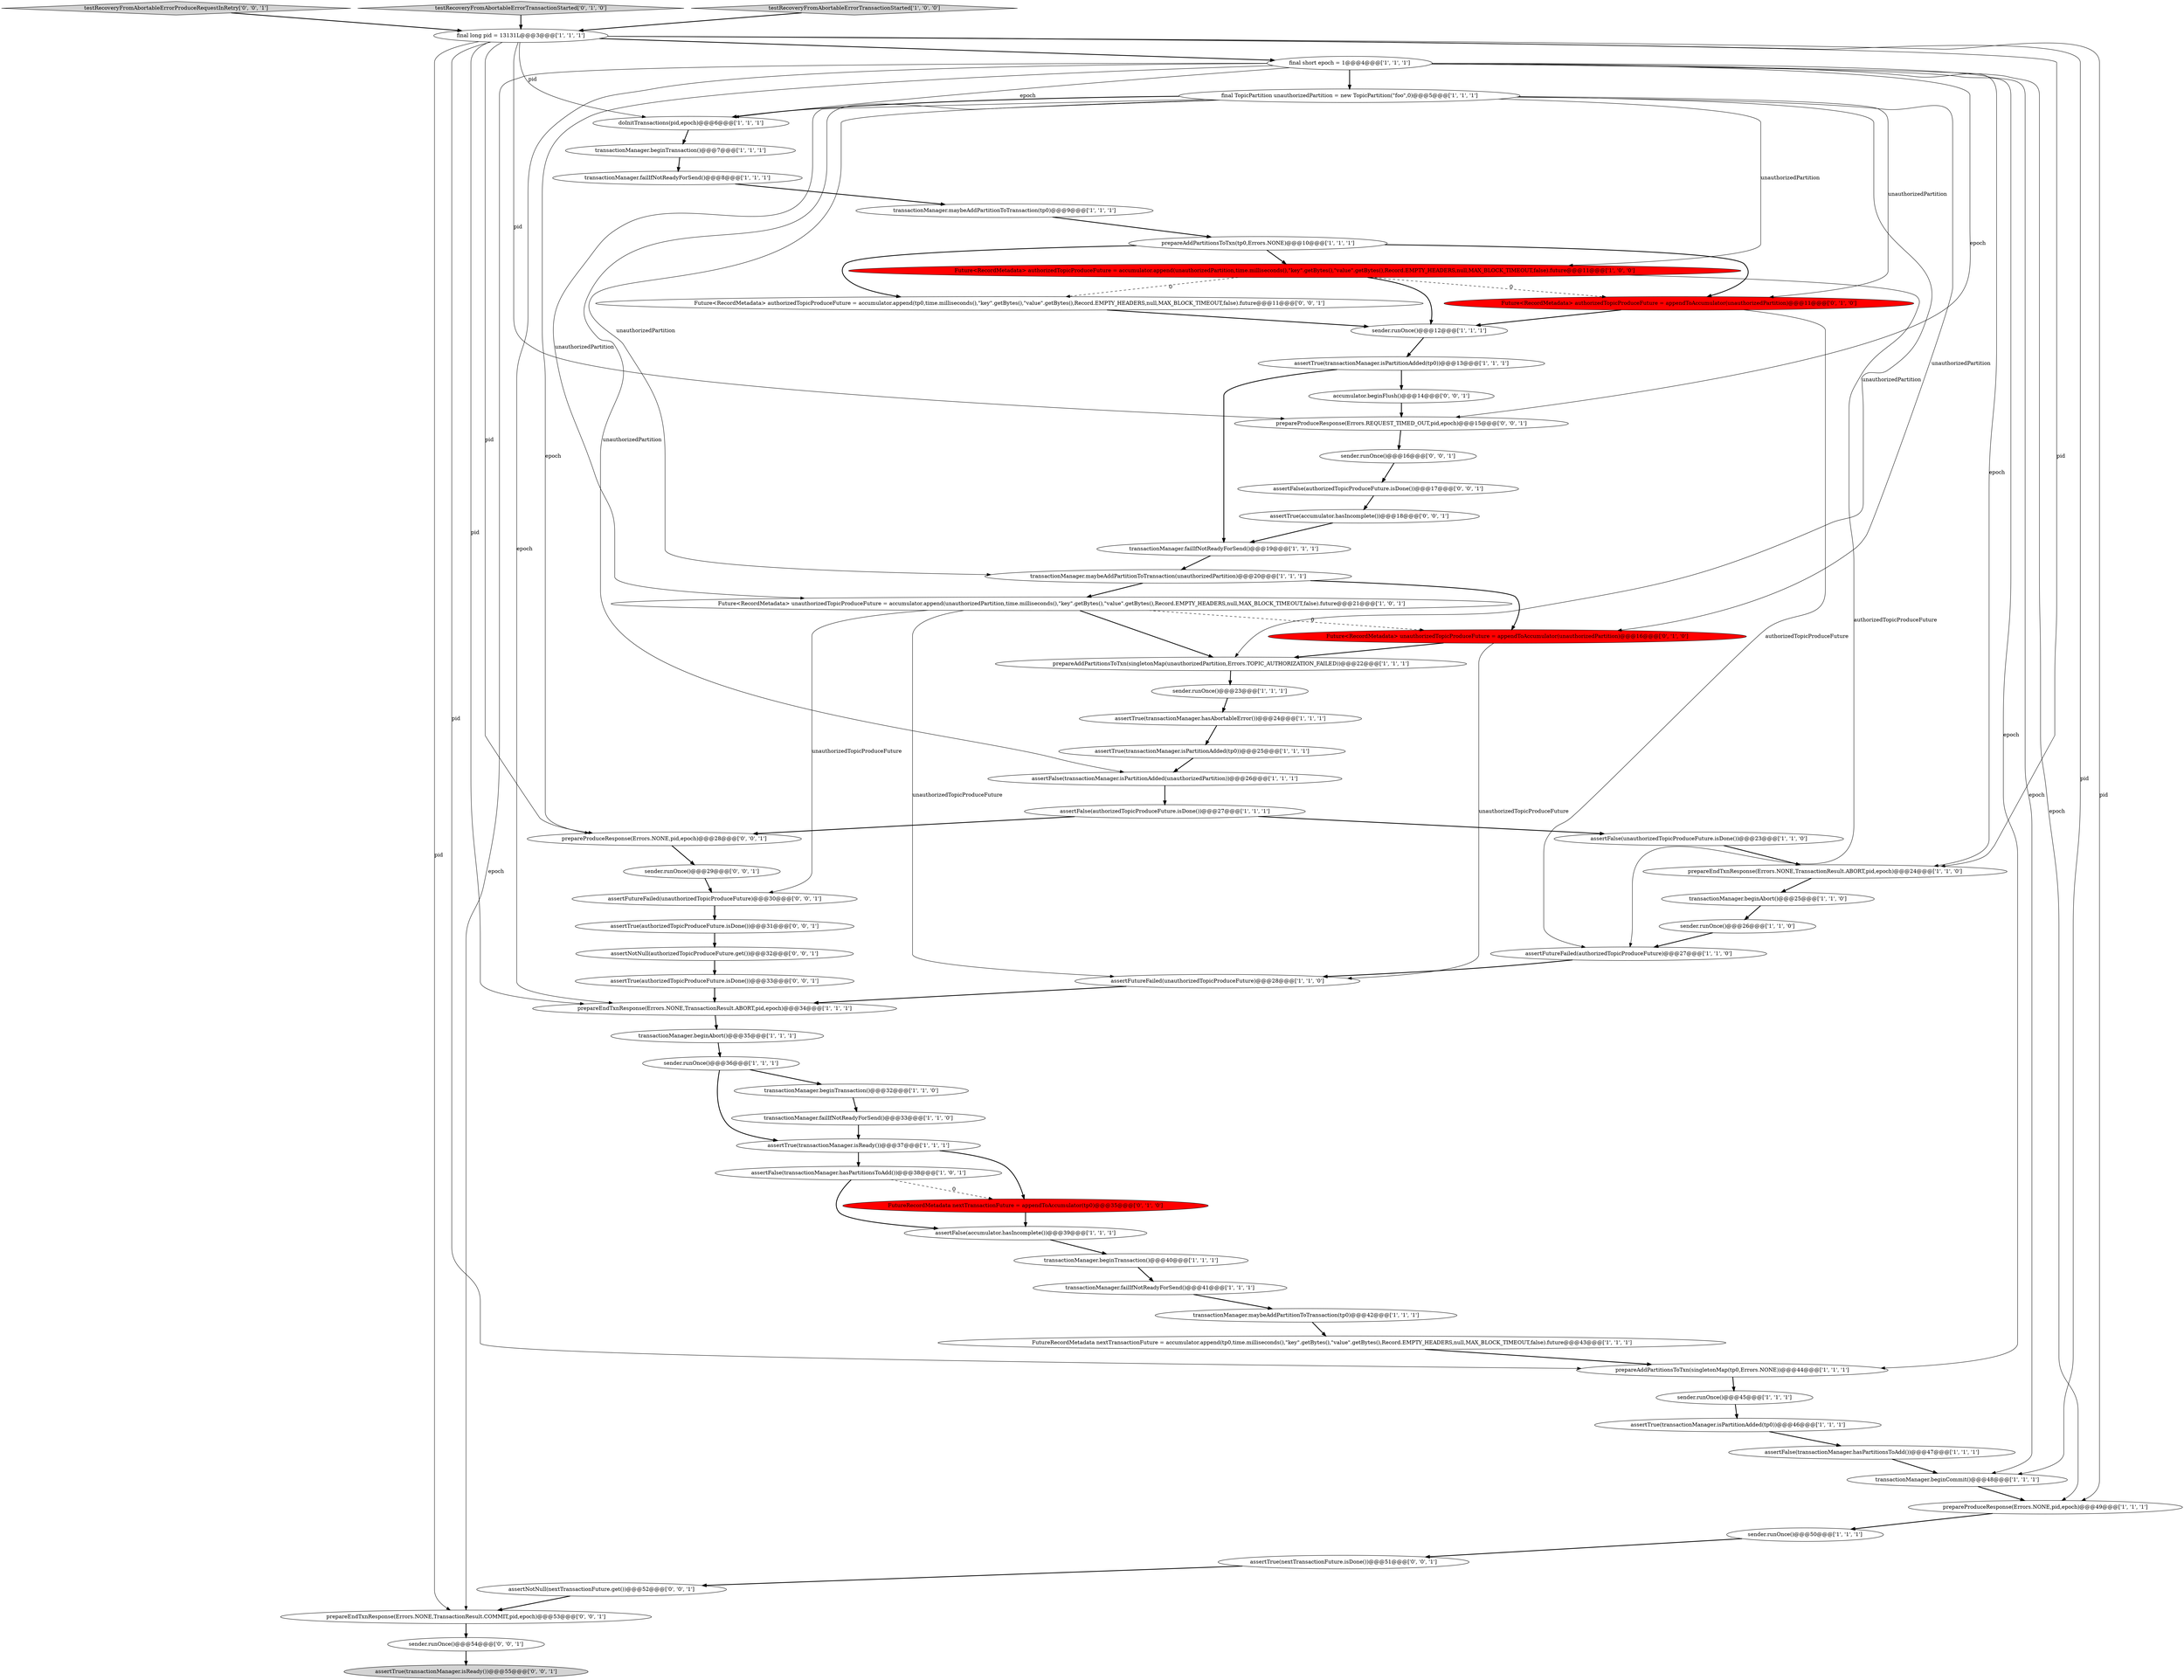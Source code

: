 digraph {
14 [style = filled, label = "assertTrue(transactionManager.isReady())@@@37@@@['1', '1', '1']", fillcolor = white, shape = ellipse image = "AAA0AAABBB1BBB"];
15 [style = filled, label = "assertFalse(transactionManager.hasPartitionsToAdd())@@@38@@@['1', '0', '1']", fillcolor = white, shape = ellipse image = "AAA0AAABBB1BBB"];
32 [style = filled, label = "Future<RecordMetadata> authorizedTopicProduceFuture = accumulator.append(unauthorizedPartition,time.milliseconds(),\"key\".getBytes(),\"value\".getBytes(),Record.EMPTY_HEADERS,null,MAX_BLOCK_TIMEOUT,false).future@@@11@@@['1', '0', '0']", fillcolor = red, shape = ellipse image = "AAA1AAABBB1BBB"];
59 [style = filled, label = "prepareEndTxnResponse(Errors.NONE,TransactionResult.COMMIT,pid,epoch)@@@53@@@['0', '0', '1']", fillcolor = white, shape = ellipse image = "AAA0AAABBB3BBB"];
17 [style = filled, label = "prepareProduceResponse(Errors.NONE,pid,epoch)@@@49@@@['1', '1', '1']", fillcolor = white, shape = ellipse image = "AAA0AAABBB1BBB"];
29 [style = filled, label = "sender.runOnce()@@@12@@@['1', '1', '1']", fillcolor = white, shape = ellipse image = "AAA0AAABBB1BBB"];
52 [style = filled, label = "testRecoveryFromAbortableErrorProduceRequestInRetry['0', '0', '1']", fillcolor = lightgray, shape = diamond image = "AAA0AAABBB3BBB"];
38 [style = filled, label = "transactionManager.failIfNotReadyForSend()@@@8@@@['1', '1', '1']", fillcolor = white, shape = ellipse image = "AAA0AAABBB1BBB"];
37 [style = filled, label = "transactionManager.beginAbort()@@@35@@@['1', '1', '1']", fillcolor = white, shape = ellipse image = "AAA0AAABBB1BBB"];
44 [style = filled, label = "transactionManager.failIfNotReadyForSend()@@@41@@@['1', '1', '1']", fillcolor = white, shape = ellipse image = "AAA0AAABBB1BBB"];
43 [style = filled, label = "transactionManager.beginCommit()@@@48@@@['1', '1', '1']", fillcolor = white, shape = ellipse image = "AAA0AAABBB1BBB"];
9 [style = filled, label = "assertTrue(transactionManager.isPartitionAdded(tp0))@@@25@@@['1', '1', '1']", fillcolor = white, shape = ellipse image = "AAA0AAABBB1BBB"];
24 [style = filled, label = "final long pid = 13131L@@@3@@@['1', '1', '1']", fillcolor = white, shape = ellipse image = "AAA0AAABBB1BBB"];
27 [style = filled, label = "assertTrue(transactionManager.hasAbortableError())@@@24@@@['1', '1', '1']", fillcolor = white, shape = ellipse image = "AAA0AAABBB1BBB"];
54 [style = filled, label = "assertTrue(authorizedTopicProduceFuture.isDone())@@@33@@@['0', '0', '1']", fillcolor = white, shape = ellipse image = "AAA0AAABBB3BBB"];
5 [style = filled, label = "Future<RecordMetadata> unauthorizedTopicProduceFuture = accumulator.append(unauthorizedPartition,time.milliseconds(),\"key\".getBytes(),\"value\".getBytes(),Record.EMPTY_HEADERS,null,MAX_BLOCK_TIMEOUT,false).future@@@21@@@['1', '0', '1']", fillcolor = white, shape = ellipse image = "AAA0AAABBB1BBB"];
46 [style = filled, label = "FutureRecordMetadata nextTransactionFuture = appendToAccumulator(tp0)@@@35@@@['0', '1', '0']", fillcolor = red, shape = ellipse image = "AAA1AAABBB2BBB"];
8 [style = filled, label = "prepareEndTxnResponse(Errors.NONE,TransactionResult.ABORT,pid,epoch)@@@34@@@['1', '1', '1']", fillcolor = white, shape = ellipse image = "AAA0AAABBB1BBB"];
2 [style = filled, label = "transactionManager.failIfNotReadyForSend()@@@33@@@['1', '1', '0']", fillcolor = white, shape = ellipse image = "AAA0AAABBB1BBB"];
40 [style = filled, label = "final TopicPartition unauthorizedPartition = new TopicPartition(\"foo\",0)@@@5@@@['1', '1', '1']", fillcolor = white, shape = ellipse image = "AAA0AAABBB1BBB"];
55 [style = filled, label = "assertNotNull(nextTransactionFuture.get())@@@52@@@['0', '0', '1']", fillcolor = white, shape = ellipse image = "AAA0AAABBB3BBB"];
35 [style = filled, label = "transactionManager.beginAbort()@@@25@@@['1', '1', '0']", fillcolor = white, shape = ellipse image = "AAA0AAABBB1BBB"];
13 [style = filled, label = "FutureRecordMetadata nextTransactionFuture = accumulator.append(tp0,time.milliseconds(),\"key\".getBytes(),\"value\".getBytes(),Record.EMPTY_HEADERS,null,MAX_BLOCK_TIMEOUT,false).future@@@43@@@['1', '1', '1']", fillcolor = white, shape = ellipse image = "AAA0AAABBB1BBB"];
34 [style = filled, label = "sender.runOnce()@@@23@@@['1', '1', '1']", fillcolor = white, shape = ellipse image = "AAA0AAABBB1BBB"];
19 [style = filled, label = "prepareEndTxnResponse(Errors.NONE,TransactionResult.ABORT,pid,epoch)@@@24@@@['1', '1', '0']", fillcolor = white, shape = ellipse image = "AAA0AAABBB1BBB"];
56 [style = filled, label = "Future<RecordMetadata> authorizedTopicProduceFuture = accumulator.append(tp0,time.milliseconds(),\"key\".getBytes(),\"value\".getBytes(),Record.EMPTY_HEADERS,null,MAX_BLOCK_TIMEOUT,false).future@@@11@@@['0', '0', '1']", fillcolor = white, shape = ellipse image = "AAA0AAABBB3BBB"];
21 [style = filled, label = "prepareAddPartitionsToTxn(tp0,Errors.NONE)@@@10@@@['1', '1', '1']", fillcolor = white, shape = ellipse image = "AAA0AAABBB1BBB"];
58 [style = filled, label = "assertTrue(nextTransactionFuture.isDone())@@@51@@@['0', '0', '1']", fillcolor = white, shape = ellipse image = "AAA0AAABBB3BBB"];
65 [style = filled, label = "prepareProduceResponse(Errors.REQUEST_TIMED_OUT,pid,epoch)@@@15@@@['0', '0', '1']", fillcolor = white, shape = ellipse image = "AAA0AAABBB3BBB"];
1 [style = filled, label = "transactionManager.beginTransaction()@@@32@@@['1', '1', '0']", fillcolor = white, shape = ellipse image = "AAA0AAABBB1BBB"];
20 [style = filled, label = "final short epoch = 1@@@4@@@['1', '1', '1']", fillcolor = white, shape = ellipse image = "AAA0AAABBB1BBB"];
45 [style = filled, label = "assertFalse(unauthorizedTopicProduceFuture.isDone())@@@23@@@['1', '1', '0']", fillcolor = white, shape = ellipse image = "AAA0AAABBB1BBB"];
47 [style = filled, label = "Future<RecordMetadata> unauthorizedTopicProduceFuture = appendToAccumulator(unauthorizedPartition)@@@16@@@['0', '1', '0']", fillcolor = red, shape = ellipse image = "AAA1AAABBB2BBB"];
63 [style = filled, label = "assertFalse(authorizedTopicProduceFuture.isDone())@@@17@@@['0', '0', '1']", fillcolor = white, shape = ellipse image = "AAA0AAABBB3BBB"];
18 [style = filled, label = "transactionManager.maybeAddPartitionToTransaction(tp0)@@@42@@@['1', '1', '1']", fillcolor = white, shape = ellipse image = "AAA0AAABBB1BBB"];
0 [style = filled, label = "transactionManager.maybeAddPartitionToTransaction(unauthorizedPartition)@@@20@@@['1', '1', '1']", fillcolor = white, shape = ellipse image = "AAA0AAABBB1BBB"];
3 [style = filled, label = "transactionManager.maybeAddPartitionToTransaction(tp0)@@@9@@@['1', '1', '1']", fillcolor = white, shape = ellipse image = "AAA0AAABBB1BBB"];
10 [style = filled, label = "assertTrue(transactionManager.isPartitionAdded(tp0))@@@46@@@['1', '1', '1']", fillcolor = white, shape = ellipse image = "AAA0AAABBB1BBB"];
53 [style = filled, label = "assertTrue(transactionManager.isReady())@@@55@@@['0', '0', '1']", fillcolor = lightgray, shape = ellipse image = "AAA0AAABBB3BBB"];
28 [style = filled, label = "assertFalse(transactionManager.hasPartitionsToAdd())@@@47@@@['1', '1', '1']", fillcolor = white, shape = ellipse image = "AAA0AAABBB1BBB"];
22 [style = filled, label = "assertFalse(authorizedTopicProduceFuture.isDone())@@@27@@@['1', '1', '1']", fillcolor = white, shape = ellipse image = "AAA0AAABBB1BBB"];
49 [style = filled, label = "Future<RecordMetadata> authorizedTopicProduceFuture = appendToAccumulator(unauthorizedPartition)@@@11@@@['0', '1', '0']", fillcolor = red, shape = ellipse image = "AAA1AAABBB2BBB"];
16 [style = filled, label = "assertFalse(accumulator.hasIncomplete())@@@39@@@['1', '1', '1']", fillcolor = white, shape = ellipse image = "AAA0AAABBB1BBB"];
48 [style = filled, label = "testRecoveryFromAbortableErrorTransactionStarted['0', '1', '0']", fillcolor = lightgray, shape = diamond image = "AAA0AAABBB2BBB"];
26 [style = filled, label = "assertTrue(transactionManager.isPartitionAdded(tp0))@@@13@@@['1', '1', '1']", fillcolor = white, shape = ellipse image = "AAA0AAABBB1BBB"];
66 [style = filled, label = "assertNotNull(authorizedTopicProduceFuture.get())@@@32@@@['0', '0', '1']", fillcolor = white, shape = ellipse image = "AAA0AAABBB3BBB"];
11 [style = filled, label = "assertFutureFailed(authorizedTopicProduceFuture)@@@27@@@['1', '1', '0']", fillcolor = white, shape = ellipse image = "AAA0AAABBB1BBB"];
23 [style = filled, label = "testRecoveryFromAbortableErrorTransactionStarted['1', '0', '0']", fillcolor = lightgray, shape = diamond image = "AAA0AAABBB1BBB"];
41 [style = filled, label = "assertFalse(transactionManager.isPartitionAdded(unauthorizedPartition))@@@26@@@['1', '1', '1']", fillcolor = white, shape = ellipse image = "AAA0AAABBB1BBB"];
50 [style = filled, label = "assertTrue(authorizedTopicProduceFuture.isDone())@@@31@@@['0', '0', '1']", fillcolor = white, shape = ellipse image = "AAA0AAABBB3BBB"];
61 [style = filled, label = "assertFutureFailed(unauthorizedTopicProduceFuture)@@@30@@@['0', '0', '1']", fillcolor = white, shape = ellipse image = "AAA0AAABBB3BBB"];
31 [style = filled, label = "transactionManager.failIfNotReadyForSend()@@@19@@@['1', '1', '1']", fillcolor = white, shape = ellipse image = "AAA0AAABBB1BBB"];
67 [style = filled, label = "sender.runOnce()@@@54@@@['0', '0', '1']", fillcolor = white, shape = ellipse image = "AAA0AAABBB3BBB"];
12 [style = filled, label = "sender.runOnce()@@@26@@@['1', '1', '0']", fillcolor = white, shape = ellipse image = "AAA0AAABBB1BBB"];
62 [style = filled, label = "sender.runOnce()@@@16@@@['0', '0', '1']", fillcolor = white, shape = ellipse image = "AAA0AAABBB3BBB"];
30 [style = filled, label = "transactionManager.beginTransaction()@@@7@@@['1', '1', '1']", fillcolor = white, shape = ellipse image = "AAA0AAABBB1BBB"];
42 [style = filled, label = "sender.runOnce()@@@45@@@['1', '1', '1']", fillcolor = white, shape = ellipse image = "AAA0AAABBB1BBB"];
60 [style = filled, label = "sender.runOnce()@@@29@@@['0', '0', '1']", fillcolor = white, shape = ellipse image = "AAA0AAABBB3BBB"];
33 [style = filled, label = "sender.runOnce()@@@36@@@['1', '1', '1']", fillcolor = white, shape = ellipse image = "AAA0AAABBB1BBB"];
6 [style = filled, label = "doInitTransactions(pid,epoch)@@@6@@@['1', '1', '1']", fillcolor = white, shape = ellipse image = "AAA0AAABBB1BBB"];
7 [style = filled, label = "assertFutureFailed(unauthorizedTopicProduceFuture)@@@28@@@['1', '1', '0']", fillcolor = white, shape = ellipse image = "AAA0AAABBB1BBB"];
25 [style = filled, label = "sender.runOnce()@@@50@@@['1', '1', '1']", fillcolor = white, shape = ellipse image = "AAA0AAABBB1BBB"];
57 [style = filled, label = "assertTrue(accumulator.hasIncomplete())@@@18@@@['0', '0', '1']", fillcolor = white, shape = ellipse image = "AAA0AAABBB3BBB"];
4 [style = filled, label = "transactionManager.beginTransaction()@@@40@@@['1', '1', '1']", fillcolor = white, shape = ellipse image = "AAA0AAABBB1BBB"];
36 [style = filled, label = "prepareAddPartitionsToTxn(singletonMap(tp0,Errors.NONE))@@@44@@@['1', '1', '1']", fillcolor = white, shape = ellipse image = "AAA0AAABBB1BBB"];
64 [style = filled, label = "accumulator.beginFlush()@@@14@@@['0', '0', '1']", fillcolor = white, shape = ellipse image = "AAA0AAABBB3BBB"];
39 [style = filled, label = "prepareAddPartitionsToTxn(singletonMap(unauthorizedPartition,Errors.TOPIC_AUTHORIZATION_FAILED))@@@22@@@['1', '1', '1']", fillcolor = white, shape = ellipse image = "AAA0AAABBB1BBB"];
51 [style = filled, label = "prepareProduceResponse(Errors.NONE,pid,epoch)@@@28@@@['0', '0', '1']", fillcolor = white, shape = ellipse image = "AAA0AAABBB3BBB"];
56->29 [style = bold, label=""];
17->25 [style = bold, label=""];
57->31 [style = bold, label=""];
40->6 [style = bold, label=""];
20->43 [style = solid, label="epoch"];
20->8 [style = solid, label="epoch"];
24->59 [style = solid, label="pid"];
27->9 [style = bold, label=""];
65->62 [style = bold, label=""];
24->65 [style = solid, label="pid"];
7->8 [style = bold, label=""];
4->44 [style = bold, label=""];
24->43 [style = solid, label="pid"];
52->24 [style = bold, label=""];
24->36 [style = solid, label="pid"];
21->56 [style = bold, label=""];
28->43 [style = bold, label=""];
13->36 [style = bold, label=""];
2->14 [style = bold, label=""];
14->46 [style = bold, label=""];
25->58 [style = bold, label=""];
40->47 [style = solid, label="unauthorizedPartition"];
20->36 [style = solid, label="epoch"];
50->66 [style = bold, label=""];
41->22 [style = bold, label=""];
44->18 [style = bold, label=""];
37->33 [style = bold, label=""];
59->67 [style = bold, label=""];
48->24 [style = bold, label=""];
26->64 [style = bold, label=""];
35->12 [style = bold, label=""];
24->6 [style = solid, label="pid"];
55->59 [style = bold, label=""];
5->39 [style = bold, label=""];
24->17 [style = solid, label="pid"];
39->34 [style = bold, label=""];
12->11 [style = bold, label=""];
47->39 [style = bold, label=""];
40->0 [style = solid, label="unauthorizedPartition"];
40->32 [style = solid, label="unauthorizedPartition"];
67->53 [style = bold, label=""];
5->7 [style = solid, label="unauthorizedTopicProduceFuture"];
20->6 [style = solid, label="epoch"];
66->54 [style = bold, label=""];
29->26 [style = bold, label=""];
24->20 [style = bold, label=""];
51->60 [style = bold, label=""];
20->59 [style = solid, label="epoch"];
47->7 [style = solid, label="unauthorizedTopicProduceFuture"];
5->61 [style = solid, label="unauthorizedTopicProduceFuture"];
14->15 [style = bold, label=""];
40->41 [style = solid, label="unauthorizedPartition"];
24->19 [style = solid, label="pid"];
40->49 [style = solid, label="unauthorizedPartition"];
36->42 [style = bold, label=""];
40->39 [style = solid, label="unauthorizedPartition"];
46->16 [style = bold, label=""];
40->5 [style = solid, label="unauthorizedPartition"];
22->45 [style = bold, label=""];
31->0 [style = bold, label=""];
63->57 [style = bold, label=""];
38->3 [style = bold, label=""];
43->17 [style = bold, label=""];
54->8 [style = bold, label=""];
22->51 [style = bold, label=""];
26->31 [style = bold, label=""];
60->61 [style = bold, label=""];
32->49 [style = dashed, label="0"];
19->35 [style = bold, label=""];
64->65 [style = bold, label=""];
24->51 [style = solid, label="pid"];
3->21 [style = bold, label=""];
21->49 [style = bold, label=""];
1->2 [style = bold, label=""];
8->37 [style = bold, label=""];
16->4 [style = bold, label=""];
0->5 [style = bold, label=""];
49->29 [style = bold, label=""];
20->17 [style = solid, label="epoch"];
30->38 [style = bold, label=""];
33->14 [style = bold, label=""];
10->28 [style = bold, label=""];
20->65 [style = solid, label="epoch"];
5->47 [style = dashed, label="0"];
62->63 [style = bold, label=""];
33->1 [style = bold, label=""];
24->8 [style = solid, label="pid"];
58->55 [style = bold, label=""];
15->16 [style = bold, label=""];
32->29 [style = bold, label=""];
9->41 [style = bold, label=""];
49->11 [style = solid, label="authorizedTopicProduceFuture"];
20->40 [style = bold, label=""];
23->24 [style = bold, label=""];
0->47 [style = bold, label=""];
15->46 [style = dashed, label="0"];
32->11 [style = solid, label="authorizedTopicProduceFuture"];
45->19 [style = bold, label=""];
32->56 [style = dashed, label="0"];
20->19 [style = solid, label="epoch"];
42->10 [style = bold, label=""];
21->32 [style = bold, label=""];
20->51 [style = solid, label="epoch"];
61->50 [style = bold, label=""];
18->13 [style = bold, label=""];
11->7 [style = bold, label=""];
34->27 [style = bold, label=""];
6->30 [style = bold, label=""];
}
